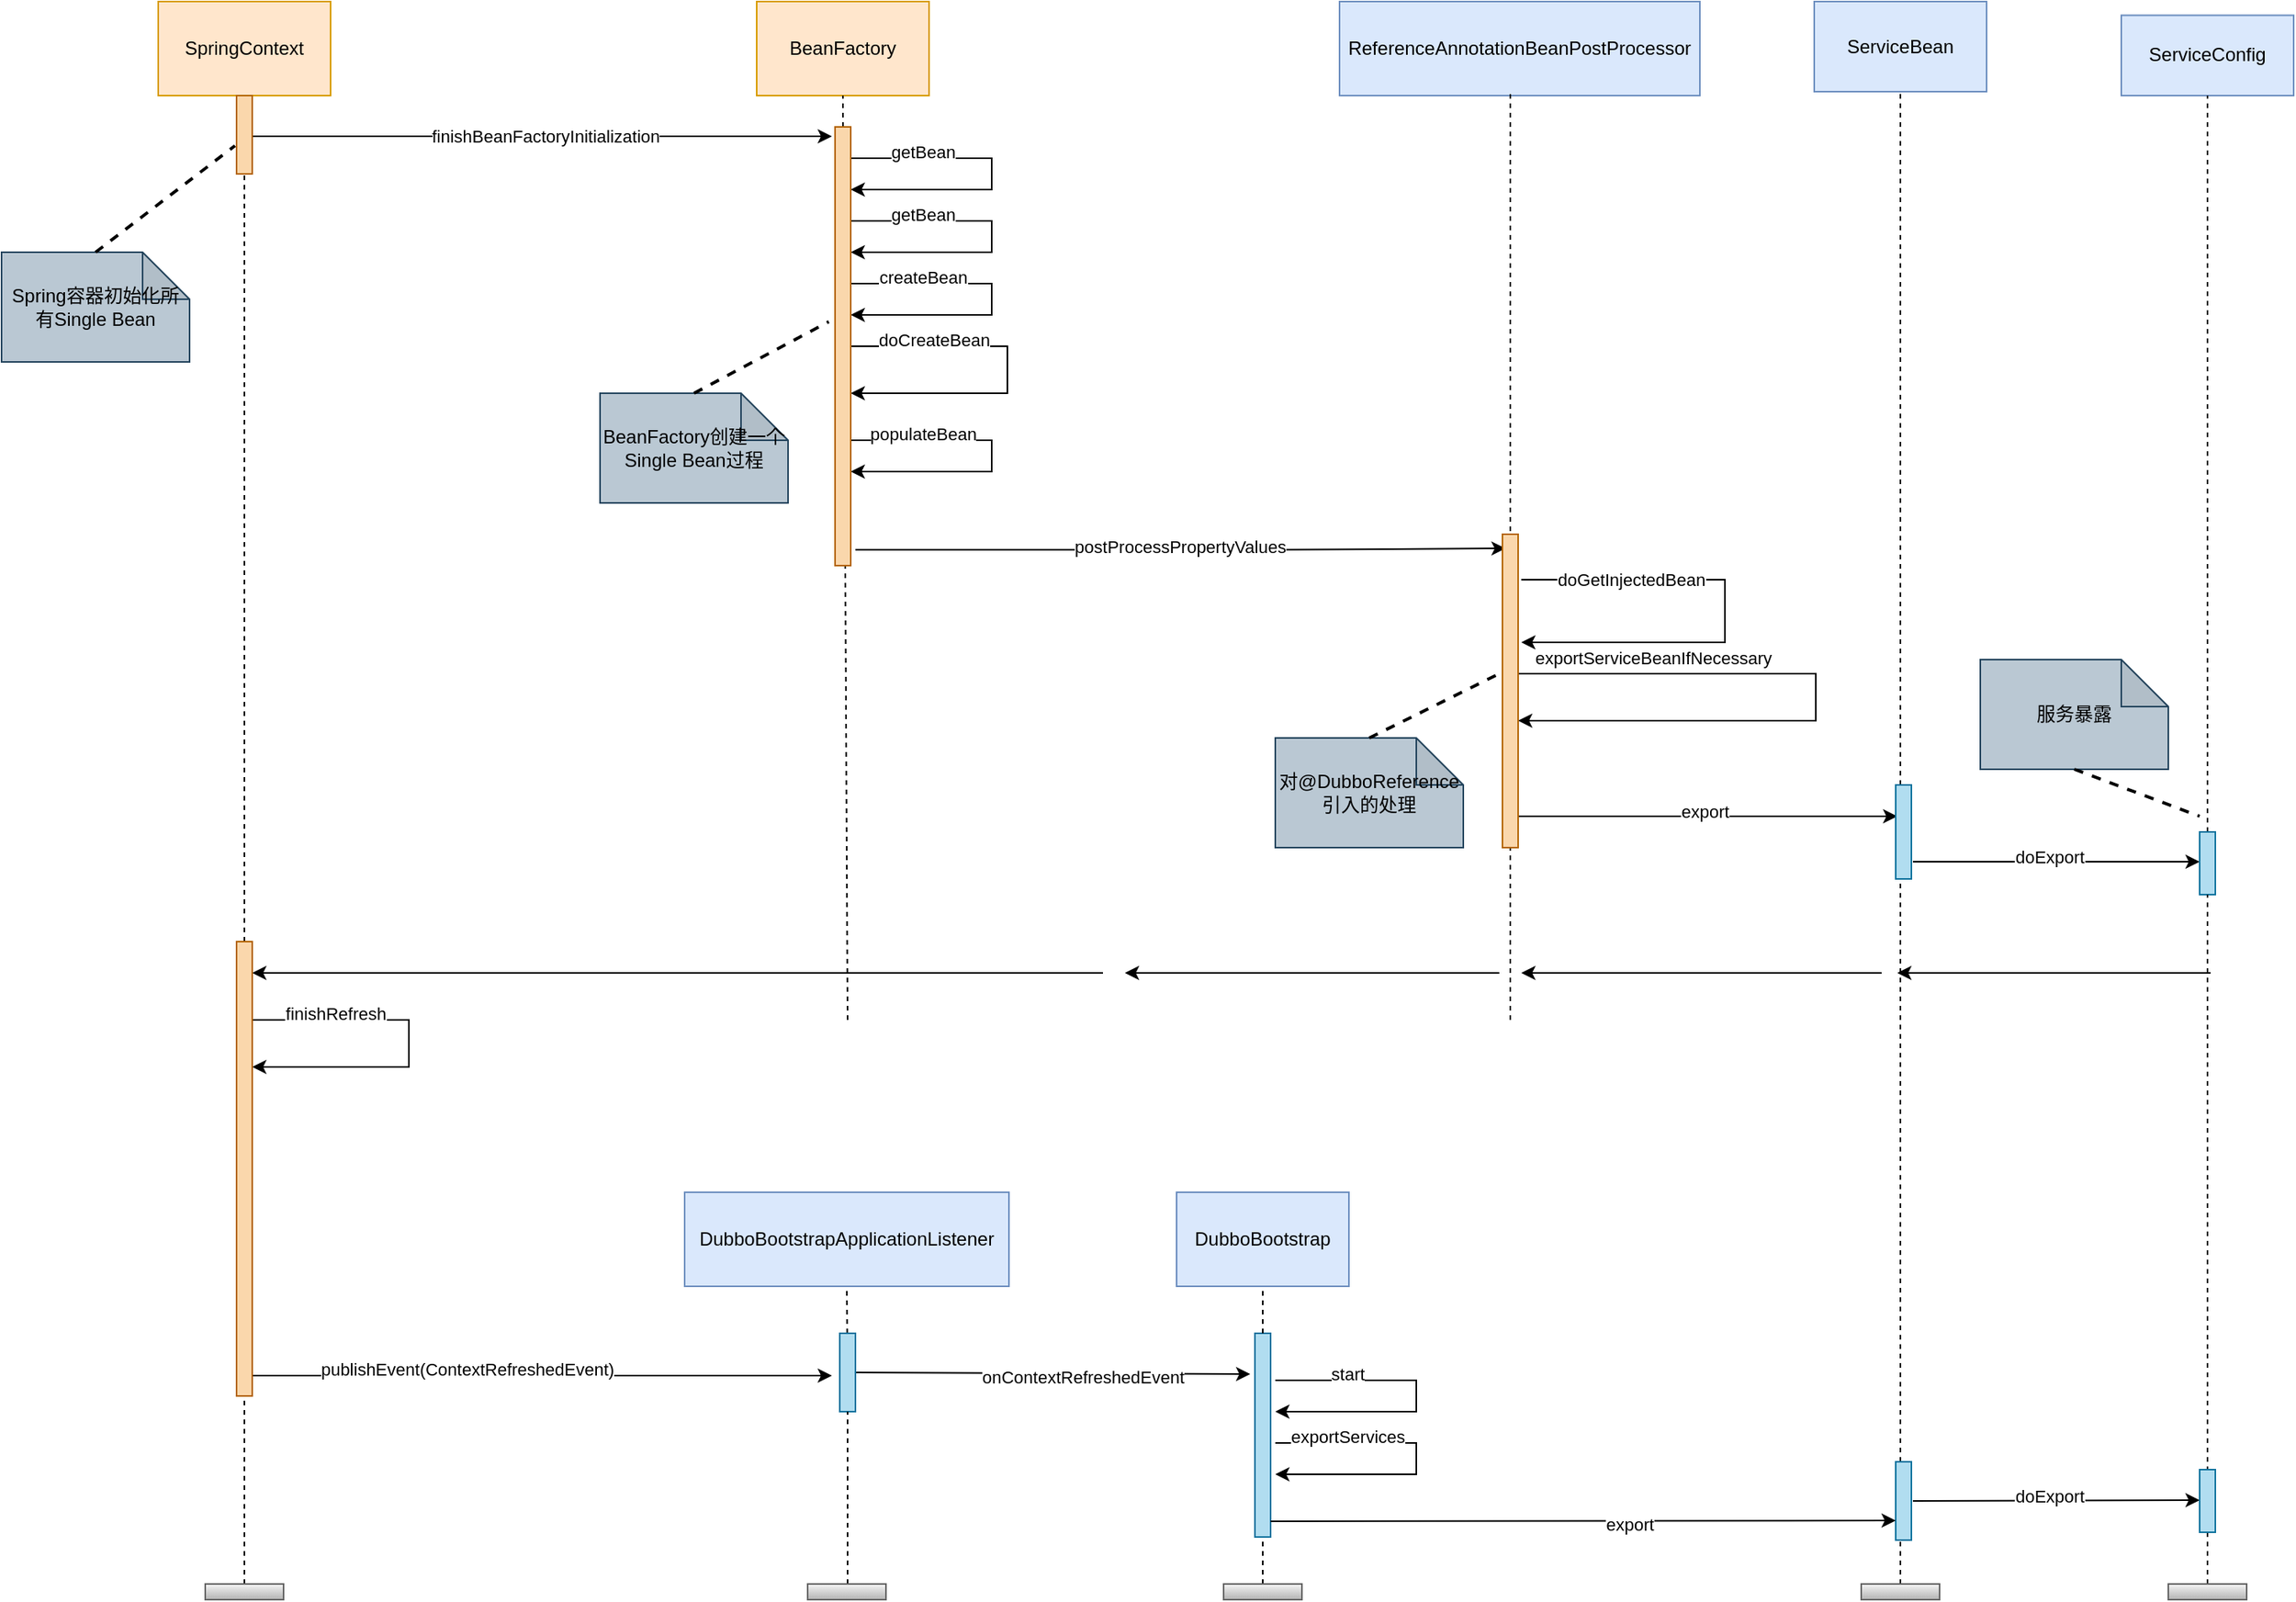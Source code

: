 <mxfile version="17.4.4" type="github">
  <diagram id="vuQ6-RvNP1zG2d287qLm" name="第 1 页">
    <mxGraphModel dx="2249" dy="740" grid="1" gridSize="10" guides="1" tooltips="1" connect="1" arrows="1" fold="1" page="1" pageScale="1" pageWidth="827" pageHeight="1169" math="0" shadow="0">
      <root>
        <mxCell id="0" />
        <mxCell id="1" parent="0" />
        <mxCell id="qnpzQLHbOfzU6YIfCBS_-1" value="SpringContext" style="whiteSpace=wrap;html=1;fillColor=#ffe6cc;strokeColor=#d79b00;" vertex="1" parent="1">
          <mxGeometry x="-700" y="190" width="110" height="60" as="geometry" />
        </mxCell>
        <mxCell id="qnpzQLHbOfzU6YIfCBS_-2" value="ReferenceAnnotationBeanPostProcessor" style="whiteSpace=wrap;html=1;fillColor=#dae8fc;strokeColor=#6c8ebf;" vertex="1" parent="1">
          <mxGeometry x="54" y="190" width="230" height="60" as="geometry" />
        </mxCell>
        <mxCell id="qnpzQLHbOfzU6YIfCBS_-3" value="ServiceBean" style="whiteSpace=wrap;html=1;fillColor=#dae8fc;strokeColor=#6c8ebf;" vertex="1" parent="1">
          <mxGeometry x="357" y="190" width="110" height="57.5" as="geometry" />
        </mxCell>
        <mxCell id="qnpzQLHbOfzU6YIfCBS_-4" value="ServiceConfig" style="whiteSpace=wrap;html=1;fillColor=#dae8fc;strokeColor=#6c8ebf;" vertex="1" parent="1">
          <mxGeometry x="553" y="198.75" width="110" height="51.25" as="geometry" />
        </mxCell>
        <mxCell id="qnpzQLHbOfzU6YIfCBS_-5" value="" style="endArrow=none;html=1;rounded=0;entryX=0.474;entryY=0.985;entryDx=0;entryDy=0;entryPerimeter=0;dashed=1;" edge="1" parent="1" target="qnpzQLHbOfzU6YIfCBS_-2">
          <mxGeometry width="50" height="50" relative="1" as="geometry">
            <mxPoint x="163" y="840" as="sourcePoint" />
            <mxPoint x="244" y="320" as="targetPoint" />
          </mxGeometry>
        </mxCell>
        <mxCell id="qnpzQLHbOfzU6YIfCBS_-8" value="" style="endArrow=none;html=1;rounded=0;entryX=0.5;entryY=1;entryDx=0;entryDy=0;dashed=1;startArrow=none;" edge="1" parent="1" source="qnpzQLHbOfzU6YIfCBS_-57" target="qnpzQLHbOfzU6YIfCBS_-1">
          <mxGeometry width="50" height="50" relative="1" as="geometry">
            <mxPoint x="-645" y="800" as="sourcePoint" />
            <mxPoint x="-390.98" y="249.025" as="targetPoint" />
          </mxGeometry>
        </mxCell>
        <mxCell id="qnpzQLHbOfzU6YIfCBS_-11" value="" style="endArrow=classic;html=1;rounded=0;edgeStyle=elbowEdgeStyle;" edge="1" parent="1">
          <mxGeometry width="50" height="50" relative="1" as="geometry">
            <mxPoint x="170" y="559" as="sourcePoint" />
            <mxPoint x="170" y="599" as="targetPoint" />
            <Array as="points">
              <mxPoint x="300" y="579" />
            </Array>
          </mxGeometry>
        </mxCell>
        <mxCell id="qnpzQLHbOfzU6YIfCBS_-12" value="doGetInjectedBean" style="edgeLabel;html=1;align=center;verticalAlign=middle;resizable=0;points=[];" vertex="1" connectable="0" parent="qnpzQLHbOfzU6YIfCBS_-11">
          <mxGeometry x="0.167" y="3" relative="1" as="geometry">
            <mxPoint x="-55" y="-43" as="offset" />
          </mxGeometry>
        </mxCell>
        <mxCell id="qnpzQLHbOfzU6YIfCBS_-14" value="" style="endArrow=classic;html=1;rounded=0;edgeStyle=elbowEdgeStyle;" edge="1" parent="1">
          <mxGeometry width="50" height="50" relative="1" as="geometry">
            <mxPoint x="168" y="619" as="sourcePoint" />
            <mxPoint x="168" y="649" as="targetPoint" />
            <Array as="points">
              <mxPoint x="358" y="639" />
            </Array>
          </mxGeometry>
        </mxCell>
        <mxCell id="qnpzQLHbOfzU6YIfCBS_-15" value="exportServiceBeanIfNecessary" style="edgeLabel;html=1;align=center;verticalAlign=middle;resizable=0;points=[];" vertex="1" connectable="0" parent="qnpzQLHbOfzU6YIfCBS_-14">
          <mxGeometry x="0.167" y="3" relative="1" as="geometry">
            <mxPoint x="-85" y="-43" as="offset" />
          </mxGeometry>
        </mxCell>
        <mxCell id="qnpzQLHbOfzU6YIfCBS_-16" value="" style="endArrow=classic;html=1;rounded=0;" edge="1" parent="1">
          <mxGeometry width="50" height="50" relative="1" as="geometry">
            <mxPoint x="163" y="710" as="sourcePoint" />
            <mxPoint x="410" y="710" as="targetPoint" />
          </mxGeometry>
        </mxCell>
        <mxCell id="qnpzQLHbOfzU6YIfCBS_-17" value="export" style="edgeLabel;html=1;align=center;verticalAlign=middle;resizable=0;points=[];" vertex="1" connectable="0" parent="qnpzQLHbOfzU6YIfCBS_-16">
          <mxGeometry x="0.167" y="3" relative="1" as="geometry">
            <mxPoint x="-20" as="offset" />
          </mxGeometry>
        </mxCell>
        <mxCell id="qnpzQLHbOfzU6YIfCBS_-18" value="" style="endArrow=classic;html=1;rounded=0;exitX=1;exitY=0.5;exitDx=0;exitDy=0;" edge="1" parent="1">
          <mxGeometry width="50" height="50" relative="1" as="geometry">
            <mxPoint x="-640" y="276" as="sourcePoint" />
            <mxPoint x="-270" y="276" as="targetPoint" />
          </mxGeometry>
        </mxCell>
        <mxCell id="qnpzQLHbOfzU6YIfCBS_-19" value="finishBeanFactoryInitialization" style="edgeLabel;html=1;align=center;verticalAlign=middle;resizable=0;points=[];" vertex="1" connectable="0" parent="qnpzQLHbOfzU6YIfCBS_-18">
          <mxGeometry x="0.167" y="3" relative="1" as="geometry">
            <mxPoint x="-29" y="3" as="offset" />
          </mxGeometry>
        </mxCell>
        <mxCell id="qnpzQLHbOfzU6YIfCBS_-20" value="" style="endArrow=classic;html=1;rounded=0;edgeStyle=elbowEdgeStyle;" edge="1" parent="1">
          <mxGeometry width="50" height="50" relative="1" as="geometry">
            <mxPoint x="-258" y="330" as="sourcePoint" />
            <mxPoint x="-258" y="350" as="targetPoint" />
            <Array as="points">
              <mxPoint x="-168" y="340" />
            </Array>
          </mxGeometry>
        </mxCell>
        <mxCell id="qnpzQLHbOfzU6YIfCBS_-21" value="&lt;span style=&quot;color: rgba(0 , 0 , 0 , 0) ; font-family: monospace ; font-size: 0px ; background-color: rgb(248 , 249 , 250)&quot;&gt;%3CmxGraphModel%3E%3Croot%3E%3CmxCell%20id%3D%220%22%2F%3E%3CmxCell%20id%3D%221%22%20parent%3D%220%22%2F%3E%3CmxCell%20id%3D%222%22%20value%3D%22%22%20style%3D%22endArrow%3Dclassic%3Bhtml%3D1%3Brounded%3D0%3BedgeStyle%3DelbowEdgeStyle%3B%22%20edge%3D%221%22%20parent%3D%221%22%3E%3CmxGeometry%20width%3D%2250%22%20height%3D%2250%22%20relative%3D%221%22%20as%3D%22geometry%22%3E%3CmxPoint%20x%3D%22-640%22%20y%3D%22260%22%20as%3D%22sourcePoint%22%2F%3E%3CmxPoint%20x%3D%22-640%22%20y%3D%22300%22%20as%3D%22targetPoint%22%2F%3E%3CArray%20as%3D%22points%22%3E%3CmxPoint%20x%3D%22-450%22%20y%3D%22280%22%2F%3E%3C%2FArray%3E%3C%2FmxGeometry%3E%3C%2FmxCell%3E%3CmxCell%20id%3D%223%22%20value%3D%22finishBeanFactoryInitialization%22%20style%3D%22edgeLabel%3Bhtml%3D1%3Balign%3Dcenter%3BverticalAlign%3Dmiddle%3Bresizable%3D0%3Bpoints%3D%5B%5D%3B%22%20vertex%3D%221%22%20connectable%3D%220%22%20parent%3D%222%22%3E%3CmxGeometry%20x%3D%220.167%22%20y%3D%223%22%20relative%3D%221%22%20as%3D%22geometry%22%3E%3CmxPoint%20x%3D%22-85%22%20y%3D%22-43%22%20as%3D%22offset%22%2F%3E%3C%2FmxGeometry%3E%3C%2FmxCell%3E%3C%2Froot%3E%3C%2FmxGraphModel%3Eg&lt;/span&gt;" style="edgeLabel;html=1;align=center;verticalAlign=middle;resizable=0;points=[];" vertex="1" connectable="0" parent="qnpzQLHbOfzU6YIfCBS_-20">
          <mxGeometry x="0.167" y="3" relative="1" as="geometry">
            <mxPoint x="-85" y="-43" as="offset" />
          </mxGeometry>
        </mxCell>
        <mxCell id="qnpzQLHbOfzU6YIfCBS_-22" value="getBean" style="edgeLabel;html=1;align=center;verticalAlign=middle;resizable=0;points=[];" vertex="1" connectable="0" parent="qnpzQLHbOfzU6YIfCBS_-20">
          <mxGeometry x="-0.543" y="4" relative="1" as="geometry">
            <mxPoint as="offset" />
          </mxGeometry>
        </mxCell>
        <mxCell id="qnpzQLHbOfzU6YIfCBS_-23" value="" style="endArrow=classic;html=1;rounded=0;edgeStyle=elbowEdgeStyle;" edge="1" parent="1">
          <mxGeometry width="50" height="50" relative="1" as="geometry">
            <mxPoint x="-258" y="370" as="sourcePoint" />
            <mxPoint x="-258" y="390" as="targetPoint" />
            <Array as="points">
              <mxPoint x="-168" y="380" />
            </Array>
          </mxGeometry>
        </mxCell>
        <mxCell id="qnpzQLHbOfzU6YIfCBS_-24" value="&lt;span style=&quot;color: rgba(0 , 0 , 0 , 0) ; font-family: monospace ; font-size: 0px ; background-color: rgb(248 , 249 , 250)&quot;&gt;%3CmxGraphModel%3E%3Croot%3E%3CmxCell%20id%3D%220%22%2F%3E%3CmxCell%20id%3D%221%22%20parent%3D%220%22%2F%3E%3CmxCell%20id%3D%222%22%20value%3D%22%22%20style%3D%22endArrow%3Dclassic%3Bhtml%3D1%3Brounded%3D0%3BedgeStyle%3DelbowEdgeStyle%3B%22%20edge%3D%221%22%20parent%3D%221%22%3E%3CmxGeometry%20width%3D%2250%22%20height%3D%2250%22%20relative%3D%221%22%20as%3D%22geometry%22%3E%3CmxPoint%20x%3D%22-640%22%20y%3D%22260%22%20as%3D%22sourcePoint%22%2F%3E%3CmxPoint%20x%3D%22-640%22%20y%3D%22300%22%20as%3D%22targetPoint%22%2F%3E%3CArray%20as%3D%22points%22%3E%3CmxPoint%20x%3D%22-450%22%20y%3D%22280%22%2F%3E%3C%2FArray%3E%3C%2FmxGeometry%3E%3C%2FmxCell%3E%3CmxCell%20id%3D%223%22%20value%3D%22finishBeanFactoryInitialization%22%20style%3D%22edgeLabel%3Bhtml%3D1%3Balign%3Dcenter%3BverticalAlign%3Dmiddle%3Bresizable%3D0%3Bpoints%3D%5B%5D%3B%22%20vertex%3D%221%22%20connectable%3D%220%22%20parent%3D%222%22%3E%3CmxGeometry%20x%3D%220.167%22%20y%3D%223%22%20relative%3D%221%22%20as%3D%22geometry%22%3E%3CmxPoint%20x%3D%22-85%22%20y%3D%22-43%22%20as%3D%22offset%22%2F%3E%3C%2FmxGeometry%3E%3C%2FmxCell%3E%3C%2Froot%3E%3C%2FmxGraphModel%3Eg&lt;/span&gt;" style="edgeLabel;html=1;align=center;verticalAlign=middle;resizable=0;points=[];" vertex="1" connectable="0" parent="qnpzQLHbOfzU6YIfCBS_-23">
          <mxGeometry x="0.167" y="3" relative="1" as="geometry">
            <mxPoint x="-85" y="-43" as="offset" />
          </mxGeometry>
        </mxCell>
        <mxCell id="qnpzQLHbOfzU6YIfCBS_-25" value="createBean" style="edgeLabel;html=1;align=center;verticalAlign=middle;resizable=0;points=[];" vertex="1" connectable="0" parent="qnpzQLHbOfzU6YIfCBS_-23">
          <mxGeometry x="-0.543" y="4" relative="1" as="geometry">
            <mxPoint as="offset" />
          </mxGeometry>
        </mxCell>
        <mxCell id="qnpzQLHbOfzU6YIfCBS_-26" value="" style="endArrow=classic;html=1;rounded=0;edgeStyle=elbowEdgeStyle;" edge="1" parent="1">
          <mxGeometry width="50" height="50" relative="1" as="geometry">
            <mxPoint x="-258" y="410" as="sourcePoint" />
            <mxPoint x="-258" y="440" as="targetPoint" />
            <Array as="points">
              <mxPoint x="-158" y="430" />
            </Array>
          </mxGeometry>
        </mxCell>
        <mxCell id="qnpzQLHbOfzU6YIfCBS_-27" value="&lt;span style=&quot;color: rgba(0 , 0 , 0 , 0) ; font-family: monospace ; font-size: 0px ; background-color: rgb(248 , 249 , 250)&quot;&gt;%3CmxGraphModel%3E%3Croot%3E%3CmxCell%20id%3D%220%22%2F%3E%3CmxCell%20id%3D%221%22%20parent%3D%220%22%2F%3E%3CmxCell%20id%3D%222%22%20value%3D%22%22%20style%3D%22endArrow%3Dclassic%3Bhtml%3D1%3Brounded%3D0%3BedgeStyle%3DelbowEdgeStyle%3B%22%20edge%3D%221%22%20parent%3D%221%22%3E%3CmxGeometry%20width%3D%2250%22%20height%3D%2250%22%20relative%3D%221%22%20as%3D%22geometry%22%3E%3CmxPoint%20x%3D%22-640%22%20y%3D%22260%22%20as%3D%22sourcePoint%22%2F%3E%3CmxPoint%20x%3D%22-640%22%20y%3D%22300%22%20as%3D%22targetPoint%22%2F%3E%3CArray%20as%3D%22points%22%3E%3CmxPoint%20x%3D%22-450%22%20y%3D%22280%22%2F%3E%3C%2FArray%3E%3C%2FmxGeometry%3E%3C%2FmxCell%3E%3CmxCell%20id%3D%223%22%20value%3D%22finishBeanFactoryInitialization%22%20style%3D%22edgeLabel%3Bhtml%3D1%3Balign%3Dcenter%3BverticalAlign%3Dmiddle%3Bresizable%3D0%3Bpoints%3D%5B%5D%3B%22%20vertex%3D%221%22%20connectable%3D%220%22%20parent%3D%222%22%3E%3CmxGeometry%20x%3D%220.167%22%20y%3D%223%22%20relative%3D%221%22%20as%3D%22geometry%22%3E%3CmxPoint%20x%3D%22-85%22%20y%3D%22-43%22%20as%3D%22offset%22%2F%3E%3C%2FmxGeometry%3E%3C%2FmxCell%3E%3C%2Froot%3E%3C%2FmxGraphModel%3Eg&lt;/span&gt;" style="edgeLabel;html=1;align=center;verticalAlign=middle;resizable=0;points=[];" vertex="1" connectable="0" parent="qnpzQLHbOfzU6YIfCBS_-26">
          <mxGeometry x="0.167" y="3" relative="1" as="geometry">
            <mxPoint x="-85" y="-43" as="offset" />
          </mxGeometry>
        </mxCell>
        <mxCell id="qnpzQLHbOfzU6YIfCBS_-28" value="doCreateBean" style="edgeLabel;html=1;align=center;verticalAlign=middle;resizable=0;points=[];" vertex="1" connectable="0" parent="qnpzQLHbOfzU6YIfCBS_-26">
          <mxGeometry x="-0.543" y="4" relative="1" as="geometry">
            <mxPoint as="offset" />
          </mxGeometry>
        </mxCell>
        <mxCell id="qnpzQLHbOfzU6YIfCBS_-29" value="BeanFactory" style="whiteSpace=wrap;html=1;fillColor=#ffe6cc;strokeColor=#d79b00;" vertex="1" parent="1">
          <mxGeometry x="-318" y="190" width="110" height="60" as="geometry" />
        </mxCell>
        <mxCell id="qnpzQLHbOfzU6YIfCBS_-31" value="" style="endArrow=classic;html=1;rounded=0;edgeStyle=elbowEdgeStyle;" edge="1" parent="1">
          <mxGeometry width="50" height="50" relative="1" as="geometry">
            <mxPoint x="-258" y="290" as="sourcePoint" />
            <mxPoint x="-258" y="310" as="targetPoint" />
            <Array as="points">
              <mxPoint x="-168" y="300" />
            </Array>
          </mxGeometry>
        </mxCell>
        <mxCell id="qnpzQLHbOfzU6YIfCBS_-32" value="&lt;span style=&quot;color: rgba(0 , 0 , 0 , 0) ; font-family: monospace ; font-size: 0px ; background-color: rgb(248 , 249 , 250)&quot;&gt;%3CmxGraphModel%3E%3Croot%3E%3CmxCell%20id%3D%220%22%2F%3E%3CmxCell%20id%3D%221%22%20parent%3D%220%22%2F%3E%3CmxCell%20id%3D%222%22%20value%3D%22%22%20style%3D%22endArrow%3Dclassic%3Bhtml%3D1%3Brounded%3D0%3BedgeStyle%3DelbowEdgeStyle%3B%22%20edge%3D%221%22%20parent%3D%221%22%3E%3CmxGeometry%20width%3D%2250%22%20height%3D%2250%22%20relative%3D%221%22%20as%3D%22geometry%22%3E%3CmxPoint%20x%3D%22-640%22%20y%3D%22260%22%20as%3D%22sourcePoint%22%2F%3E%3CmxPoint%20x%3D%22-640%22%20y%3D%22300%22%20as%3D%22targetPoint%22%2F%3E%3CArray%20as%3D%22points%22%3E%3CmxPoint%20x%3D%22-450%22%20y%3D%22280%22%2F%3E%3C%2FArray%3E%3C%2FmxGeometry%3E%3C%2FmxCell%3E%3CmxCell%20id%3D%223%22%20value%3D%22finishBeanFactoryInitialization%22%20style%3D%22edgeLabel%3Bhtml%3D1%3Balign%3Dcenter%3BverticalAlign%3Dmiddle%3Bresizable%3D0%3Bpoints%3D%5B%5D%3B%22%20vertex%3D%221%22%20connectable%3D%220%22%20parent%3D%222%22%3E%3CmxGeometry%20x%3D%220.167%22%20y%3D%223%22%20relative%3D%221%22%20as%3D%22geometry%22%3E%3CmxPoint%20x%3D%22-85%22%20y%3D%22-43%22%20as%3D%22offset%22%2F%3E%3C%2FmxGeometry%3E%3C%2FmxCell%3E%3C%2Froot%3E%3C%2FmxGraphModel%3Eg&lt;/span&gt;" style="edgeLabel;html=1;align=center;verticalAlign=middle;resizable=0;points=[];" vertex="1" connectable="0" parent="qnpzQLHbOfzU6YIfCBS_-31">
          <mxGeometry x="0.167" y="3" relative="1" as="geometry">
            <mxPoint x="-85" y="-43" as="offset" />
          </mxGeometry>
        </mxCell>
        <mxCell id="qnpzQLHbOfzU6YIfCBS_-33" value="getBean" style="edgeLabel;html=1;align=center;verticalAlign=middle;resizable=0;points=[];" vertex="1" connectable="0" parent="qnpzQLHbOfzU6YIfCBS_-31">
          <mxGeometry x="-0.543" y="4" relative="1" as="geometry">
            <mxPoint as="offset" />
          </mxGeometry>
        </mxCell>
        <mxCell id="qnpzQLHbOfzU6YIfCBS_-34" value="" style="endArrow=classic;html=1;rounded=0;edgeStyle=elbowEdgeStyle;" edge="1" parent="1">
          <mxGeometry width="50" height="50" relative="1" as="geometry">
            <mxPoint x="-258" y="470" as="sourcePoint" />
            <mxPoint x="-258" y="490" as="targetPoint" />
            <Array as="points">
              <mxPoint x="-168" y="480" />
            </Array>
          </mxGeometry>
        </mxCell>
        <mxCell id="qnpzQLHbOfzU6YIfCBS_-35" value="&lt;span style=&quot;color: rgba(0 , 0 , 0 , 0) ; font-family: monospace ; font-size: 0px ; background-color: rgb(248 , 249 , 250)&quot;&gt;%3CmxGraphModel%3E%3Croot%3E%3CmxCell%20id%3D%220%22%2F%3E%3CmxCell%20id%3D%221%22%20parent%3D%220%22%2F%3E%3CmxCell%20id%3D%222%22%20value%3D%22%22%20style%3D%22endArrow%3Dclassic%3Bhtml%3D1%3Brounded%3D0%3BedgeStyle%3DelbowEdgeStyle%3B%22%20edge%3D%221%22%20parent%3D%221%22%3E%3CmxGeometry%20width%3D%2250%22%20height%3D%2250%22%20relative%3D%221%22%20as%3D%22geometry%22%3E%3CmxPoint%20x%3D%22-640%22%20y%3D%22260%22%20as%3D%22sourcePoint%22%2F%3E%3CmxPoint%20x%3D%22-640%22%20y%3D%22300%22%20as%3D%22targetPoint%22%2F%3E%3CArray%20as%3D%22points%22%3E%3CmxPoint%20x%3D%22-450%22%20y%3D%22280%22%2F%3E%3C%2FArray%3E%3C%2FmxGeometry%3E%3C%2FmxCell%3E%3CmxCell%20id%3D%223%22%20value%3D%22finishBeanFactoryInitialization%22%20style%3D%22edgeLabel%3Bhtml%3D1%3Balign%3Dcenter%3BverticalAlign%3Dmiddle%3Bresizable%3D0%3Bpoints%3D%5B%5D%3B%22%20vertex%3D%221%22%20connectable%3D%220%22%20parent%3D%222%22%3E%3CmxGeometry%20x%3D%220.167%22%20y%3D%223%22%20relative%3D%221%22%20as%3D%22geometry%22%3E%3CmxPoint%20x%3D%22-85%22%20y%3D%22-43%22%20as%3D%22offset%22%2F%3E%3C%2FmxGeometry%3E%3C%2FmxCell%3E%3C%2Froot%3E%3C%2FmxGraphModel%3Eg&lt;/span&gt;" style="edgeLabel;html=1;align=center;verticalAlign=middle;resizable=0;points=[];" vertex="1" connectable="0" parent="qnpzQLHbOfzU6YIfCBS_-34">
          <mxGeometry x="0.167" y="3" relative="1" as="geometry">
            <mxPoint x="-85" y="-43" as="offset" />
          </mxGeometry>
        </mxCell>
        <mxCell id="qnpzQLHbOfzU6YIfCBS_-36" value="populateBean" style="edgeLabel;html=1;align=center;verticalAlign=middle;resizable=0;points=[];" vertex="1" connectable="0" parent="qnpzQLHbOfzU6YIfCBS_-34">
          <mxGeometry x="-0.543" y="4" relative="1" as="geometry">
            <mxPoint as="offset" />
          </mxGeometry>
        </mxCell>
        <mxCell id="qnpzQLHbOfzU6YIfCBS_-37" value="" style="endArrow=classic;html=1;rounded=0;edgeStyle=elbowEdgeStyle;entryX=0.2;entryY=0.045;entryDx=0;entryDy=0;entryPerimeter=0;exitX=1.3;exitY=0.964;exitDx=0;exitDy=0;exitPerimeter=0;" edge="1" parent="1" source="qnpzQLHbOfzU6YIfCBS_-59" target="qnpzQLHbOfzU6YIfCBS_-60">
          <mxGeometry width="50" height="50" relative="1" as="geometry">
            <mxPoint x="-263" y="539" as="sourcePoint" />
            <mxPoint x="173.5" y="530" as="targetPoint" />
            <Array as="points">
              <mxPoint x="13.5" y="540" />
            </Array>
          </mxGeometry>
        </mxCell>
        <mxCell id="qnpzQLHbOfzU6YIfCBS_-38" value="&lt;span style=&quot;color: rgba(0 , 0 , 0 , 0) ; font-family: monospace ; font-size: 0px ; background-color: rgb(248 , 249 , 250)&quot;&gt;%3CmxGraphModel%3E%3Croot%3E%3CmxCell%20id%3D%220%22%2F%3E%3CmxCell%20id%3D%221%22%20parent%3D%220%22%2F%3E%3CmxCell%20id%3D%222%22%20value%3D%22%22%20style%3D%22endArrow%3Dclassic%3Bhtml%3D1%3Brounded%3D0%3BedgeStyle%3DelbowEdgeStyle%3B%22%20edge%3D%221%22%20parent%3D%221%22%3E%3CmxGeometry%20width%3D%2250%22%20height%3D%2250%22%20relative%3D%221%22%20as%3D%22geometry%22%3E%3CmxPoint%20x%3D%22-640%22%20y%3D%22260%22%20as%3D%22sourcePoint%22%2F%3E%3CmxPoint%20x%3D%22-640%22%20y%3D%22300%22%20as%3D%22targetPoint%22%2F%3E%3CArray%20as%3D%22points%22%3E%3CmxPoint%20x%3D%22-450%22%20y%3D%22280%22%2F%3E%3C%2FArray%3E%3C%2FmxGeometry%3E%3C%2FmxCell%3E%3CmxCell%20id%3D%223%22%20value%3D%22finishBeanFactoryInitialization%22%20style%3D%22edgeLabel%3Bhtml%3D1%3Balign%3Dcenter%3BverticalAlign%3Dmiddle%3Bresizable%3D0%3Bpoints%3D%5B%5D%3B%22%20vertex%3D%221%22%20connectable%3D%220%22%20parent%3D%222%22%3E%3CmxGeometry%20x%3D%220.167%22%20y%3D%223%22%20relative%3D%221%22%20as%3D%22geometry%22%3E%3CmxPoint%20x%3D%22-85%22%20y%3D%22-43%22%20as%3D%22offset%22%2F%3E%3C%2FmxGeometry%3E%3C%2FmxCell%3E%3C%2Froot%3E%3C%2FmxGraphModel%3Eg&lt;/span&gt;" style="edgeLabel;html=1;align=center;verticalAlign=middle;resizable=0;points=[];" vertex="1" connectable="0" parent="qnpzQLHbOfzU6YIfCBS_-37">
          <mxGeometry x="0.167" y="3" relative="1" as="geometry">
            <mxPoint x="-256" y="-43" as="offset" />
          </mxGeometry>
        </mxCell>
        <mxCell id="qnpzQLHbOfzU6YIfCBS_-39" value="postProcessPropertyValues" style="edgeLabel;html=1;align=center;verticalAlign=middle;resizable=0;points=[];" vertex="1" connectable="0" parent="qnpzQLHbOfzU6YIfCBS_-37">
          <mxGeometry x="-0.543" y="4" relative="1" as="geometry">
            <mxPoint x="112" y="2" as="offset" />
          </mxGeometry>
        </mxCell>
        <mxCell id="qnpzQLHbOfzU6YIfCBS_-41" value="" style="endArrow=none;html=1;rounded=0;entryX=0.5;entryY=1;entryDx=0;entryDy=0;dashed=1;startArrow=none;" edge="1" parent="1" source="qnpzQLHbOfzU6YIfCBS_-65" target="qnpzQLHbOfzU6YIfCBS_-4">
          <mxGeometry width="50" height="50" relative="1" as="geometry">
            <mxPoint x="608" y="800" as="sourcePoint" />
            <mxPoint x="603" y="245" as="targetPoint" />
          </mxGeometry>
        </mxCell>
        <mxCell id="qnpzQLHbOfzU6YIfCBS_-42" value="" style="endArrow=none;html=1;rounded=0;entryX=0.5;entryY=1;entryDx=0;entryDy=0;dashed=1;startArrow=none;" edge="1" parent="1" target="qnpzQLHbOfzU6YIfCBS_-3">
          <mxGeometry width="50" height="50" relative="1" as="geometry">
            <mxPoint x="412" y="1200" as="sourcePoint" />
            <mxPoint x="421" y="247.5" as="targetPoint" />
          </mxGeometry>
        </mxCell>
        <mxCell id="qnpzQLHbOfzU6YIfCBS_-44" value="" style="endArrow=none;html=1;rounded=0;entryX=0.5;entryY=1;entryDx=0;entryDy=0;dashed=1;" edge="1" parent="1" target="qnpzQLHbOfzU6YIfCBS_-29">
          <mxGeometry width="50" height="50" relative="1" as="geometry">
            <mxPoint x="-260" y="840" as="sourcePoint" />
            <mxPoint x="-255.75" y="240.005" as="targetPoint" />
          </mxGeometry>
        </mxCell>
        <mxCell id="qnpzQLHbOfzU6YIfCBS_-45" value="" style="endArrow=classic;html=1;rounded=0;" edge="1" parent="1">
          <mxGeometry width="50" height="50" relative="1" as="geometry">
            <mxPoint x="420" y="739" as="sourcePoint" />
            <mxPoint x="603" y="739" as="targetPoint" />
          </mxGeometry>
        </mxCell>
        <mxCell id="qnpzQLHbOfzU6YIfCBS_-46" value="doExport" style="edgeLabel;html=1;align=center;verticalAlign=middle;resizable=0;points=[];" vertex="1" connectable="0" parent="qnpzQLHbOfzU6YIfCBS_-45">
          <mxGeometry x="0.167" y="3" relative="1" as="geometry">
            <mxPoint x="-20" as="offset" />
          </mxGeometry>
        </mxCell>
        <mxCell id="qnpzQLHbOfzU6YIfCBS_-47" value="Spring容器初始化所有Single Bean" style="shape=note;whiteSpace=wrap;html=1;backgroundOutline=1;darkOpacity=0.05;fillColor=#bac8d3;strokeColor=#23445d;" vertex="1" parent="1">
          <mxGeometry x="-800" y="350" width="120" height="70" as="geometry" />
        </mxCell>
        <mxCell id="qnpzQLHbOfzU6YIfCBS_-49" value="" style="endArrow=none;dashed=1;html=1;rounded=0;strokeWidth=2;exitX=0.5;exitY=0;exitDx=0;exitDy=0;exitPerimeter=0;entryX=-0.1;entryY=0.64;entryDx=0;entryDy=0;entryPerimeter=0;" edge="1" parent="1" source="qnpzQLHbOfzU6YIfCBS_-47" target="qnpzQLHbOfzU6YIfCBS_-57">
          <mxGeometry width="50" height="50" relative="1" as="geometry">
            <mxPoint x="-700" y="390" as="sourcePoint" />
            <mxPoint x="-650" y="340" as="targetPoint" />
          </mxGeometry>
        </mxCell>
        <mxCell id="qnpzQLHbOfzU6YIfCBS_-50" value="BeanFactory创建一个Single Bean过程" style="shape=note;whiteSpace=wrap;html=1;backgroundOutline=1;darkOpacity=0.05;fillColor=#bac8d3;strokeColor=#23445d;" vertex="1" parent="1">
          <mxGeometry x="-418" y="440" width="120" height="70" as="geometry" />
        </mxCell>
        <mxCell id="qnpzQLHbOfzU6YIfCBS_-51" value="" style="endArrow=none;dashed=1;html=1;rounded=0;strokeWidth=2;exitX=0.5;exitY=0;exitDx=0;exitDy=0;exitPerimeter=0;entryX=-0.4;entryY=0.444;entryDx=0;entryDy=0;entryPerimeter=0;" edge="1" parent="1" source="qnpzQLHbOfzU6YIfCBS_-50" target="qnpzQLHbOfzU6YIfCBS_-59">
          <mxGeometry width="50" height="50" relative="1" as="geometry">
            <mxPoint x="-318" y="400" as="sourcePoint" />
            <mxPoint x="-268" y="350" as="targetPoint" />
          </mxGeometry>
        </mxCell>
        <mxCell id="qnpzQLHbOfzU6YIfCBS_-53" value="对@DubboReference引入的处理" style="shape=note;whiteSpace=wrap;html=1;backgroundOutline=1;darkOpacity=0.05;fillColor=#bac8d3;strokeColor=#23445d;" vertex="1" parent="1">
          <mxGeometry x="13" y="660" width="120" height="70" as="geometry" />
        </mxCell>
        <mxCell id="qnpzQLHbOfzU6YIfCBS_-54" value="" style="endArrow=none;dashed=1;html=1;rounded=0;strokeWidth=2;exitX=0.5;exitY=0;exitDx=0;exitDy=0;exitPerimeter=0;entryX=0;entryY=0.44;entryDx=0;entryDy=0;entryPerimeter=0;" edge="1" parent="1" source="qnpzQLHbOfzU6YIfCBS_-53" target="qnpzQLHbOfzU6YIfCBS_-60">
          <mxGeometry width="50" height="50" relative="1" as="geometry">
            <mxPoint x="103" y="630" as="sourcePoint" />
            <mxPoint x="153" y="580" as="targetPoint" />
          </mxGeometry>
        </mxCell>
        <mxCell id="qnpzQLHbOfzU6YIfCBS_-55" value="服务暴露" style="shape=note;whiteSpace=wrap;html=1;backgroundOutline=1;darkOpacity=0.05;fillColor=#bac8d3;strokeColor=#23445d;" vertex="1" parent="1">
          <mxGeometry x="463" y="610" width="120" height="70" as="geometry" />
        </mxCell>
        <mxCell id="qnpzQLHbOfzU6YIfCBS_-56" value="" style="endArrow=none;dashed=1;html=1;rounded=0;strokeWidth=2;exitX=0.5;exitY=1;exitDx=0;exitDy=0;exitPerimeter=0;" edge="1" parent="1" source="qnpzQLHbOfzU6YIfCBS_-55">
          <mxGeometry width="50" height="50" relative="1" as="geometry">
            <mxPoint x="553" y="570" as="sourcePoint" />
            <mxPoint x="603" y="710" as="targetPoint" />
          </mxGeometry>
        </mxCell>
        <mxCell id="qnpzQLHbOfzU6YIfCBS_-67" value="" style="edgeStyle=elbowEdgeStyle;rounded=0;orthogonalLoop=1;jettySize=auto;html=1;strokeWidth=2;" edge="1" parent="1" source="qnpzQLHbOfzU6YIfCBS_-57" target="qnpzQLHbOfzU6YIfCBS_-1">
          <mxGeometry relative="1" as="geometry" />
        </mxCell>
        <mxCell id="qnpzQLHbOfzU6YIfCBS_-68" value="" style="edgeStyle=elbowEdgeStyle;rounded=0;orthogonalLoop=1;jettySize=auto;html=1;strokeWidth=2;" edge="1" parent="1" source="qnpzQLHbOfzU6YIfCBS_-57" target="qnpzQLHbOfzU6YIfCBS_-1">
          <mxGeometry relative="1" as="geometry" />
        </mxCell>
        <mxCell id="qnpzQLHbOfzU6YIfCBS_-57" value="" style="rounded=0;whiteSpace=wrap;html=1;fillColor=#fad7ac;strokeColor=#b46504;" vertex="1" parent="1">
          <mxGeometry x="-650" y="250" width="10" height="50" as="geometry" />
        </mxCell>
        <mxCell id="qnpzQLHbOfzU6YIfCBS_-58" value="" style="endArrow=none;html=1;rounded=0;entryX=0.5;entryY=1;entryDx=0;entryDy=0;dashed=1;startArrow=none;" edge="1" parent="1" source="qnpzQLHbOfzU6YIfCBS_-93" target="qnpzQLHbOfzU6YIfCBS_-57">
          <mxGeometry width="50" height="50" relative="1" as="geometry">
            <mxPoint x="-650" y="1200" as="sourcePoint" />
            <mxPoint x="-645" y="250" as="targetPoint" />
          </mxGeometry>
        </mxCell>
        <mxCell id="qnpzQLHbOfzU6YIfCBS_-59" value="" style="rounded=0;whiteSpace=wrap;html=1;fillColor=#fad7ac;strokeColor=#b46504;" vertex="1" parent="1">
          <mxGeometry x="-268" y="270" width="10" height="280" as="geometry" />
        </mxCell>
        <mxCell id="qnpzQLHbOfzU6YIfCBS_-60" value="" style="rounded=0;whiteSpace=wrap;html=1;fillColor=#fad7ac;strokeColor=#b46504;" vertex="1" parent="1">
          <mxGeometry x="158" y="530" width="10" height="200" as="geometry" />
        </mxCell>
        <mxCell id="qnpzQLHbOfzU6YIfCBS_-63" value="" style="rounded=0;whiteSpace=wrap;html=1;fillColor=#b1ddf0;strokeColor=#10739e;" vertex="1" parent="1">
          <mxGeometry x="409" y="690" width="10" height="60" as="geometry" />
        </mxCell>
        <mxCell id="qnpzQLHbOfzU6YIfCBS_-65" value="" style="rounded=0;whiteSpace=wrap;html=1;fillColor=#b1ddf0;strokeColor=#10739e;" vertex="1" parent="1">
          <mxGeometry x="603" y="720" width="10" height="40" as="geometry" />
        </mxCell>
        <mxCell id="qnpzQLHbOfzU6YIfCBS_-66" value="" style="endArrow=none;html=1;rounded=0;entryX=0.5;entryY=1;entryDx=0;entryDy=0;dashed=1;" edge="1" parent="1" target="qnpzQLHbOfzU6YIfCBS_-65">
          <mxGeometry width="50" height="50" relative="1" as="geometry">
            <mxPoint x="608" y="1200" as="sourcePoint" />
            <mxPoint x="608" y="250" as="targetPoint" />
          </mxGeometry>
        </mxCell>
        <mxCell id="qnpzQLHbOfzU6YIfCBS_-69" value="DubboBootstrapApplicationListener" style="whiteSpace=wrap;html=1;fillColor=#dae8fc;strokeColor=#6c8ebf;" vertex="1" parent="1">
          <mxGeometry x="-364" y="950" width="207" height="60" as="geometry" />
        </mxCell>
        <mxCell id="qnpzQLHbOfzU6YIfCBS_-70" value="" style="endArrow=none;html=1;rounded=0;entryX=0.5;entryY=1;entryDx=0;entryDy=0;dashed=1;startArrow=none;" edge="1" parent="1" source="qnpzQLHbOfzU6YIfCBS_-73" target="qnpzQLHbOfzU6YIfCBS_-69">
          <mxGeometry width="50" height="50" relative="1" as="geometry">
            <mxPoint x="-212" y="1560" as="sourcePoint" />
            <mxPoint x="42.02" y="1009.025" as="targetPoint" />
          </mxGeometry>
        </mxCell>
        <mxCell id="qnpzQLHbOfzU6YIfCBS_-92" style="edgeStyle=none;rounded=0;orthogonalLoop=1;jettySize=auto;html=1;exitX=1;exitY=0.5;exitDx=0;exitDy=0;strokeWidth=1;entryX=-0.3;entryY=0.2;entryDx=0;entryDy=0;entryPerimeter=0;" edge="1" parent="1" source="qnpzQLHbOfzU6YIfCBS_-73" target="qnpzQLHbOfzU6YIfCBS_-91">
          <mxGeometry relative="1" as="geometry">
            <mxPoint x="5" y="1070" as="targetPoint" />
          </mxGeometry>
        </mxCell>
        <mxCell id="qnpzQLHbOfzU6YIfCBS_-97" value="onContextRefreshedEvent" style="edgeLabel;html=1;align=center;verticalAlign=middle;resizable=0;points=[];" vertex="1" connectable="0" parent="qnpzQLHbOfzU6YIfCBS_-92">
          <mxGeometry x="0.145" y="-2" relative="1" as="geometry">
            <mxPoint as="offset" />
          </mxGeometry>
        </mxCell>
        <mxCell id="qnpzQLHbOfzU6YIfCBS_-73" value="" style="rounded=0;whiteSpace=wrap;html=1;fillColor=#b1ddf0;strokeColor=#10739e;" vertex="1" parent="1">
          <mxGeometry x="-265" y="1040" width="10" height="50" as="geometry" />
        </mxCell>
        <mxCell id="qnpzQLHbOfzU6YIfCBS_-79" value="" style="endArrow=classic;html=1;rounded=0;strokeWidth=1;" edge="1" parent="1">
          <mxGeometry width="50" height="50" relative="1" as="geometry">
            <mxPoint x="610" y="810" as="sourcePoint" />
            <mxPoint x="410" y="810" as="targetPoint" />
          </mxGeometry>
        </mxCell>
        <mxCell id="qnpzQLHbOfzU6YIfCBS_-80" value="" style="endArrow=classic;html=1;rounded=0;strokeWidth=1;" edge="1" parent="1">
          <mxGeometry width="50" height="50" relative="1" as="geometry">
            <mxPoint x="400" y="810" as="sourcePoint" />
            <mxPoint x="170" y="810" as="targetPoint" />
          </mxGeometry>
        </mxCell>
        <mxCell id="qnpzQLHbOfzU6YIfCBS_-81" value="" style="endArrow=classic;html=1;rounded=0;strokeWidth=1;" edge="1" parent="1">
          <mxGeometry width="50" height="50" relative="1" as="geometry">
            <mxPoint x="156" y="810" as="sourcePoint" />
            <mxPoint x="-83" y="810" as="targetPoint" />
          </mxGeometry>
        </mxCell>
        <mxCell id="qnpzQLHbOfzU6YIfCBS_-82" value="" style="endArrow=classic;html=1;rounded=0;strokeWidth=1;" edge="1" parent="1">
          <mxGeometry width="50" height="50" relative="1" as="geometry">
            <mxPoint x="-97" y="810" as="sourcePoint" />
            <mxPoint x="-640" y="810" as="targetPoint" />
          </mxGeometry>
        </mxCell>
        <mxCell id="qnpzQLHbOfzU6YIfCBS_-83" value="" style="endArrow=classic;html=1;rounded=0;edgeStyle=elbowEdgeStyle;" edge="1" parent="1">
          <mxGeometry width="50" height="50" relative="1" as="geometry">
            <mxPoint x="-640" y="840" as="sourcePoint" />
            <mxPoint x="-640" y="870" as="targetPoint" />
            <Array as="points">
              <mxPoint x="-540" y="860" />
            </Array>
          </mxGeometry>
        </mxCell>
        <mxCell id="qnpzQLHbOfzU6YIfCBS_-84" value="&lt;span style=&quot;color: rgba(0 , 0 , 0 , 0) ; font-family: monospace ; font-size: 0px ; background-color: rgb(248 , 249 , 250)&quot;&gt;%3CmxGraphModel%3E%3Croot%3E%3CmxCell%20id%3D%220%22%2F%3E%3CmxCell%20id%3D%221%22%20parent%3D%220%22%2F%3E%3CmxCell%20id%3D%222%22%20value%3D%22%22%20style%3D%22endArrow%3Dclassic%3Bhtml%3D1%3Brounded%3D0%3BedgeStyle%3DelbowEdgeStyle%3B%22%20edge%3D%221%22%20parent%3D%221%22%3E%3CmxGeometry%20width%3D%2250%22%20height%3D%2250%22%20relative%3D%221%22%20as%3D%22geometry%22%3E%3CmxPoint%20x%3D%22-640%22%20y%3D%22260%22%20as%3D%22sourcePoint%22%2F%3E%3CmxPoint%20x%3D%22-640%22%20y%3D%22300%22%20as%3D%22targetPoint%22%2F%3E%3CArray%20as%3D%22points%22%3E%3CmxPoint%20x%3D%22-450%22%20y%3D%22280%22%2F%3E%3C%2FArray%3E%3C%2FmxGeometry%3E%3C%2FmxCell%3E%3CmxCell%20id%3D%223%22%20value%3D%22finishBeanFactoryInitialization%22%20style%3D%22edgeLabel%3Bhtml%3D1%3Balign%3Dcenter%3BverticalAlign%3Dmiddle%3Bresizable%3D0%3Bpoints%3D%5B%5D%3B%22%20vertex%3D%221%22%20connectable%3D%220%22%20parent%3D%222%22%3E%3CmxGeometry%20x%3D%220.167%22%20y%3D%223%22%20relative%3D%221%22%20as%3D%22geometry%22%3E%3CmxPoint%20x%3D%22-85%22%20y%3D%22-43%22%20as%3D%22offset%22%2F%3E%3C%2FmxGeometry%3E%3C%2FmxCell%3E%3C%2Froot%3E%3C%2FmxGraphModel%3Eg&lt;/span&gt;" style="edgeLabel;html=1;align=center;verticalAlign=middle;resizable=0;points=[];" vertex="1" connectable="0" parent="qnpzQLHbOfzU6YIfCBS_-83">
          <mxGeometry x="0.167" y="3" relative="1" as="geometry">
            <mxPoint x="-85" y="-43" as="offset" />
          </mxGeometry>
        </mxCell>
        <mxCell id="qnpzQLHbOfzU6YIfCBS_-85" value="finishRefresh" style="edgeLabel;html=1;align=center;verticalAlign=middle;resizable=0;points=[];" vertex="1" connectable="0" parent="qnpzQLHbOfzU6YIfCBS_-83">
          <mxGeometry x="-0.543" y="4" relative="1" as="geometry">
            <mxPoint as="offset" />
          </mxGeometry>
        </mxCell>
        <mxCell id="qnpzQLHbOfzU6YIfCBS_-86" value="" style="endArrow=classic;html=1;rounded=0;" edge="1" parent="1">
          <mxGeometry width="50" height="50" relative="1" as="geometry">
            <mxPoint x="-650" y="1067" as="sourcePoint" />
            <mxPoint x="-270" y="1067" as="targetPoint" />
          </mxGeometry>
        </mxCell>
        <mxCell id="qnpzQLHbOfzU6YIfCBS_-87" value="&lt;span style=&quot;color: rgba(0 , 0 , 0 , 0) ; font-family: monospace ; font-size: 0px ; background-color: rgb(248 , 249 , 250)&quot;&gt;%3CmxGraphModel%3E%3Croot%3E%3CmxCell%20id%3D%220%22%2F%3E%3CmxCell%20id%3D%221%22%20parent%3D%220%22%2F%3E%3CmxCell%20id%3D%222%22%20value%3D%22%22%20style%3D%22endArrow%3Dclassic%3Bhtml%3D1%3Brounded%3D0%3BedgeStyle%3DelbowEdgeStyle%3B%22%20edge%3D%221%22%20parent%3D%221%22%3E%3CmxGeometry%20width%3D%2250%22%20height%3D%2250%22%20relative%3D%221%22%20as%3D%22geometry%22%3E%3CmxPoint%20x%3D%22-640%22%20y%3D%22260%22%20as%3D%22sourcePoint%22%2F%3E%3CmxPoint%20x%3D%22-640%22%20y%3D%22300%22%20as%3D%22targetPoint%22%2F%3E%3CArray%20as%3D%22points%22%3E%3CmxPoint%20x%3D%22-450%22%20y%3D%22280%22%2F%3E%3C%2FArray%3E%3C%2FmxGeometry%3E%3C%2FmxCell%3E%3CmxCell%20id%3D%223%22%20value%3D%22finishBeanFactoryInitialization%22%20style%3D%22edgeLabel%3Bhtml%3D1%3Balign%3Dcenter%3BverticalAlign%3Dmiddle%3Bresizable%3D0%3Bpoints%3D%5B%5D%3B%22%20vertex%3D%221%22%20connectable%3D%220%22%20parent%3D%222%22%3E%3CmxGeometry%20x%3D%220.167%22%20y%3D%223%22%20relative%3D%221%22%20as%3D%22geometry%22%3E%3CmxPoint%20x%3D%22-85%22%20y%3D%22-43%22%20as%3D%22offset%22%2F%3E%3C%2FmxGeometry%3E%3C%2FmxCell%3E%3C%2Froot%3E%3C%2FmxGraphModel%3Eg&lt;/span&gt;" style="edgeLabel;html=1;align=center;verticalAlign=middle;resizable=0;points=[];" vertex="1" connectable="0" parent="qnpzQLHbOfzU6YIfCBS_-86">
          <mxGeometry x="0.167" y="3" relative="1" as="geometry">
            <mxPoint x="-85" y="-43" as="offset" />
          </mxGeometry>
        </mxCell>
        <mxCell id="qnpzQLHbOfzU6YIfCBS_-88" value="publishEvent(ContextRefreshedEvent)" style="edgeLabel;html=1;align=center;verticalAlign=middle;resizable=0;points=[];" vertex="1" connectable="0" parent="qnpzQLHbOfzU6YIfCBS_-86">
          <mxGeometry x="-0.543" y="4" relative="1" as="geometry">
            <mxPoint x="60" as="offset" />
          </mxGeometry>
        </mxCell>
        <mxCell id="qnpzQLHbOfzU6YIfCBS_-89" value="" style="endArrow=none;html=1;rounded=0;entryX=0.5;entryY=1;entryDx=0;entryDy=0;dashed=1;startArrow=none;" edge="1" parent="1" target="qnpzQLHbOfzU6YIfCBS_-73">
          <mxGeometry width="50" height="50" relative="1" as="geometry">
            <mxPoint x="-260" y="1200" as="sourcePoint" />
            <mxPoint x="-250.5" y="1020" as="targetPoint" />
          </mxGeometry>
        </mxCell>
        <mxCell id="qnpzQLHbOfzU6YIfCBS_-90" value="DubboBootstrap" style="whiteSpace=wrap;html=1;fillColor=#dae8fc;strokeColor=#6c8ebf;" vertex="1" parent="1">
          <mxGeometry x="-50" y="950" width="110" height="60" as="geometry" />
        </mxCell>
        <mxCell id="qnpzQLHbOfzU6YIfCBS_-91" value="" style="rounded=0;whiteSpace=wrap;html=1;fillColor=#b1ddf0;strokeColor=#10739e;" vertex="1" parent="1">
          <mxGeometry y="1040" width="10" height="130" as="geometry" />
        </mxCell>
        <mxCell id="qnpzQLHbOfzU6YIfCBS_-93" value="" style="rounded=0;whiteSpace=wrap;html=1;fillColor=#fad7ac;strokeColor=#b46504;" vertex="1" parent="1">
          <mxGeometry x="-650" y="790" width="10" height="290" as="geometry" />
        </mxCell>
        <mxCell id="qnpzQLHbOfzU6YIfCBS_-94" value="" style="endArrow=none;html=1;rounded=0;entryX=0.5;entryY=1;entryDx=0;entryDy=0;dashed=1;" edge="1" parent="1" target="qnpzQLHbOfzU6YIfCBS_-93">
          <mxGeometry width="50" height="50" relative="1" as="geometry">
            <mxPoint x="-645" y="1200" as="sourcePoint" />
            <mxPoint x="-645" y="300" as="targetPoint" />
          </mxGeometry>
        </mxCell>
        <mxCell id="qnpzQLHbOfzU6YIfCBS_-99" value="" style="endArrow=none;html=1;rounded=0;entryX=0.5;entryY=1;entryDx=0;entryDy=0;dashed=1;startArrow=none;exitX=0.5;exitY=0;exitDx=0;exitDy=0;" edge="1" parent="1" source="qnpzQLHbOfzU6YIfCBS_-91" target="qnpzQLHbOfzU6YIfCBS_-90">
          <mxGeometry width="50" height="50" relative="1" as="geometry">
            <mxPoint x="-250.227" y="1050" as="sourcePoint" />
            <mxPoint x="-250.5" y="1020" as="targetPoint" />
          </mxGeometry>
        </mxCell>
        <mxCell id="qnpzQLHbOfzU6YIfCBS_-101" value="" style="endArrow=none;html=1;rounded=0;dashed=1;startArrow=none;" edge="1" parent="1">
          <mxGeometry width="50" height="50" relative="1" as="geometry">
            <mxPoint x="5" y="1200" as="sourcePoint" />
            <mxPoint x="5" y="1170" as="targetPoint" />
          </mxGeometry>
        </mxCell>
        <mxCell id="qnpzQLHbOfzU6YIfCBS_-104" value="" style="rounded=0;whiteSpace=wrap;html=1;fillColor=#b1ddf0;strokeColor=#10739e;" vertex="1" parent="1">
          <mxGeometry x="409" y="1122" width="10" height="50" as="geometry" />
        </mxCell>
        <mxCell id="qnpzQLHbOfzU6YIfCBS_-107" value="" style="endArrow=classic;html=1;rounded=0;edgeStyle=elbowEdgeStyle;" edge="1" parent="1">
          <mxGeometry width="50" height="50" relative="1" as="geometry">
            <mxPoint x="13" y="1070" as="sourcePoint" />
            <mxPoint x="13" y="1090" as="targetPoint" />
            <Array as="points">
              <mxPoint x="103" y="1080" />
            </Array>
          </mxGeometry>
        </mxCell>
        <mxCell id="qnpzQLHbOfzU6YIfCBS_-108" value="&lt;span style=&quot;color: rgba(0 , 0 , 0 , 0) ; font-family: monospace ; font-size: 0px ; background-color: rgb(248 , 249 , 250)&quot;&gt;%3CmxGraphModel%3E%3Croot%3E%3CmxCell%20id%3D%220%22%2F%3E%3CmxCell%20id%3D%221%22%20parent%3D%220%22%2F%3E%3CmxCell%20id%3D%222%22%20value%3D%22%22%20style%3D%22endArrow%3Dclassic%3Bhtml%3D1%3Brounded%3D0%3BedgeStyle%3DelbowEdgeStyle%3B%22%20edge%3D%221%22%20parent%3D%221%22%3E%3CmxGeometry%20width%3D%2250%22%20height%3D%2250%22%20relative%3D%221%22%20as%3D%22geometry%22%3E%3CmxPoint%20x%3D%22-640%22%20y%3D%22260%22%20as%3D%22sourcePoint%22%2F%3E%3CmxPoint%20x%3D%22-640%22%20y%3D%22300%22%20as%3D%22targetPoint%22%2F%3E%3CArray%20as%3D%22points%22%3E%3CmxPoint%20x%3D%22-450%22%20y%3D%22280%22%2F%3E%3C%2FArray%3E%3C%2FmxGeometry%3E%3C%2FmxCell%3E%3CmxCell%20id%3D%223%22%20value%3D%22finishBeanFactoryInitialization%22%20style%3D%22edgeLabel%3Bhtml%3D1%3Balign%3Dcenter%3BverticalAlign%3Dmiddle%3Bresizable%3D0%3Bpoints%3D%5B%5D%3B%22%20vertex%3D%221%22%20connectable%3D%220%22%20parent%3D%222%22%3E%3CmxGeometry%20x%3D%220.167%22%20y%3D%223%22%20relative%3D%221%22%20as%3D%22geometry%22%3E%3CmxPoint%20x%3D%22-85%22%20y%3D%22-43%22%20as%3D%22offset%22%2F%3E%3C%2FmxGeometry%3E%3C%2FmxCell%3E%3C%2Froot%3E%3C%2FmxGraphModel%3Eg&lt;/span&gt;" style="edgeLabel;html=1;align=center;verticalAlign=middle;resizable=0;points=[];" vertex="1" connectable="0" parent="qnpzQLHbOfzU6YIfCBS_-107">
          <mxGeometry x="0.167" y="3" relative="1" as="geometry">
            <mxPoint x="-85" y="-43" as="offset" />
          </mxGeometry>
        </mxCell>
        <mxCell id="qnpzQLHbOfzU6YIfCBS_-109" value="start" style="edgeLabel;html=1;align=center;verticalAlign=middle;resizable=0;points=[];" vertex="1" connectable="0" parent="qnpzQLHbOfzU6YIfCBS_-107">
          <mxGeometry x="-0.543" y="4" relative="1" as="geometry">
            <mxPoint as="offset" />
          </mxGeometry>
        </mxCell>
        <mxCell id="qnpzQLHbOfzU6YIfCBS_-110" value="" style="endArrow=classic;html=1;rounded=0;edgeStyle=elbowEdgeStyle;" edge="1" parent="1">
          <mxGeometry width="50" height="50" relative="1" as="geometry">
            <mxPoint x="13" y="1110" as="sourcePoint" />
            <mxPoint x="13" y="1130" as="targetPoint" />
            <Array as="points">
              <mxPoint x="103" y="1120" />
            </Array>
          </mxGeometry>
        </mxCell>
        <mxCell id="qnpzQLHbOfzU6YIfCBS_-111" value="&lt;span style=&quot;color: rgba(0 , 0 , 0 , 0) ; font-family: monospace ; font-size: 0px ; background-color: rgb(248 , 249 , 250)&quot;&gt;%3CmxGraphModel%3E%3Croot%3E%3CmxCell%20id%3D%220%22%2F%3E%3CmxCell%20id%3D%221%22%20parent%3D%220%22%2F%3E%3CmxCell%20id%3D%222%22%20value%3D%22%22%20style%3D%22endArrow%3Dclassic%3Bhtml%3D1%3Brounded%3D0%3BedgeStyle%3DelbowEdgeStyle%3B%22%20edge%3D%221%22%20parent%3D%221%22%3E%3CmxGeometry%20width%3D%2250%22%20height%3D%2250%22%20relative%3D%221%22%20as%3D%22geometry%22%3E%3CmxPoint%20x%3D%22-640%22%20y%3D%22260%22%20as%3D%22sourcePoint%22%2F%3E%3CmxPoint%20x%3D%22-640%22%20y%3D%22300%22%20as%3D%22targetPoint%22%2F%3E%3CArray%20as%3D%22points%22%3E%3CmxPoint%20x%3D%22-450%22%20y%3D%22280%22%2F%3E%3C%2FArray%3E%3C%2FmxGeometry%3E%3C%2FmxCell%3E%3CmxCell%20id%3D%223%22%20value%3D%22finishBeanFactoryInitialization%22%20style%3D%22edgeLabel%3Bhtml%3D1%3Balign%3Dcenter%3BverticalAlign%3Dmiddle%3Bresizable%3D0%3Bpoints%3D%5B%5D%3B%22%20vertex%3D%221%22%20connectable%3D%220%22%20parent%3D%222%22%3E%3CmxGeometry%20x%3D%220.167%22%20y%3D%223%22%20relative%3D%221%22%20as%3D%22geometry%22%3E%3CmxPoint%20x%3D%22-85%22%20y%3D%22-43%22%20as%3D%22offset%22%2F%3E%3C%2FmxGeometry%3E%3C%2FmxCell%3E%3C%2Froot%3E%3C%2FmxGraphModel%3Eg&lt;/span&gt;" style="edgeLabel;html=1;align=center;verticalAlign=middle;resizable=0;points=[];" vertex="1" connectable="0" parent="qnpzQLHbOfzU6YIfCBS_-110">
          <mxGeometry x="0.167" y="3" relative="1" as="geometry">
            <mxPoint x="-85" y="-43" as="offset" />
          </mxGeometry>
        </mxCell>
        <mxCell id="qnpzQLHbOfzU6YIfCBS_-112" value="exportServices" style="edgeLabel;html=1;align=center;verticalAlign=middle;resizable=0;points=[];" vertex="1" connectable="0" parent="qnpzQLHbOfzU6YIfCBS_-110">
          <mxGeometry x="-0.543" y="4" relative="1" as="geometry">
            <mxPoint as="offset" />
          </mxGeometry>
        </mxCell>
        <mxCell id="qnpzQLHbOfzU6YIfCBS_-114" style="edgeStyle=none;rounded=0;orthogonalLoop=1;jettySize=auto;html=1;exitX=1;exitY=0.5;exitDx=0;exitDy=0;strokeWidth=1;entryX=0;entryY=0.75;entryDx=0;entryDy=0;" edge="1" parent="1" target="qnpzQLHbOfzU6YIfCBS_-104">
          <mxGeometry relative="1" as="geometry">
            <mxPoint x="10" y="1160" as="sourcePoint" />
            <mxPoint x="262" y="1161" as="targetPoint" />
          </mxGeometry>
        </mxCell>
        <mxCell id="qnpzQLHbOfzU6YIfCBS_-115" value="export" style="edgeLabel;html=1;align=center;verticalAlign=middle;resizable=0;points=[];" vertex="1" connectable="0" parent="qnpzQLHbOfzU6YIfCBS_-114">
          <mxGeometry x="0.145" y="-2" relative="1" as="geometry">
            <mxPoint as="offset" />
          </mxGeometry>
        </mxCell>
        <mxCell id="qnpzQLHbOfzU6YIfCBS_-116" value="" style="endArrow=classic;html=1;rounded=0;" edge="1" parent="1">
          <mxGeometry width="50" height="50" relative="1" as="geometry">
            <mxPoint x="420" y="1147" as="sourcePoint" />
            <mxPoint x="603" y="1146.5" as="targetPoint" />
          </mxGeometry>
        </mxCell>
        <mxCell id="qnpzQLHbOfzU6YIfCBS_-117" value="doExport" style="edgeLabel;html=1;align=center;verticalAlign=middle;resizable=0;points=[];" vertex="1" connectable="0" parent="qnpzQLHbOfzU6YIfCBS_-116">
          <mxGeometry x="0.167" y="3" relative="1" as="geometry">
            <mxPoint x="-20" as="offset" />
          </mxGeometry>
        </mxCell>
        <mxCell id="qnpzQLHbOfzU6YIfCBS_-118" value="" style="rounded=0;whiteSpace=wrap;html=1;fillColor=#b1ddf0;strokeColor=#10739e;" vertex="1" parent="1">
          <mxGeometry x="603" y="1127" width="10" height="40" as="geometry" />
        </mxCell>
        <mxCell id="qnpzQLHbOfzU6YIfCBS_-121" value="" style="rounded=0;whiteSpace=wrap;html=1;fillColor=#f5f5f5;gradientColor=#b3b3b3;strokeColor=#666666;" vertex="1" parent="1">
          <mxGeometry x="-670" y="1200" width="50" height="10" as="geometry" />
        </mxCell>
        <mxCell id="qnpzQLHbOfzU6YIfCBS_-122" value="" style="rounded=0;whiteSpace=wrap;html=1;fillColor=#f5f5f5;gradientColor=#b3b3b3;strokeColor=#666666;" vertex="1" parent="1">
          <mxGeometry x="-285.5" y="1200" width="50" height="10" as="geometry" />
        </mxCell>
        <mxCell id="qnpzQLHbOfzU6YIfCBS_-123" value="" style="rounded=0;whiteSpace=wrap;html=1;fillColor=#f5f5f5;gradientColor=#b3b3b3;strokeColor=#666666;" vertex="1" parent="1">
          <mxGeometry x="-20" y="1200" width="50" height="10" as="geometry" />
        </mxCell>
        <mxCell id="qnpzQLHbOfzU6YIfCBS_-124" value="" style="rounded=0;whiteSpace=wrap;html=1;fillColor=#f5f5f5;gradientColor=#b3b3b3;strokeColor=#666666;" vertex="1" parent="1">
          <mxGeometry x="387" y="1200" width="50" height="10" as="geometry" />
        </mxCell>
        <mxCell id="qnpzQLHbOfzU6YIfCBS_-125" value="" style="rounded=0;whiteSpace=wrap;html=1;fillColor=#f5f5f5;gradientColor=#b3b3b3;strokeColor=#666666;" vertex="1" parent="1">
          <mxGeometry x="583" y="1200" width="50" height="10" as="geometry" />
        </mxCell>
      </root>
    </mxGraphModel>
  </diagram>
</mxfile>
